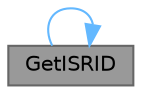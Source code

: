 digraph "GetISRID"
{
 // LATEX_PDF_SIZE
  bgcolor="transparent";
  edge [fontname=Helvetica,fontsize=10,labelfontname=Helvetica,labelfontsize=10];
  node [fontname=Helvetica,fontsize=10,shape=box,height=0.2,width=0.4];
  rankdir="LR";
  Node1 [id="Node000001",label="GetISRID",height=0.2,width=0.4,color="gray40", fillcolor="grey60", style="filled", fontcolor="black",tooltip="Gets the ID of the running ISR."];
  Node1 -> Node1 [id="edge2_Node000001_Node000001",color="steelblue1",style="solid",tooltip=" "];
}
